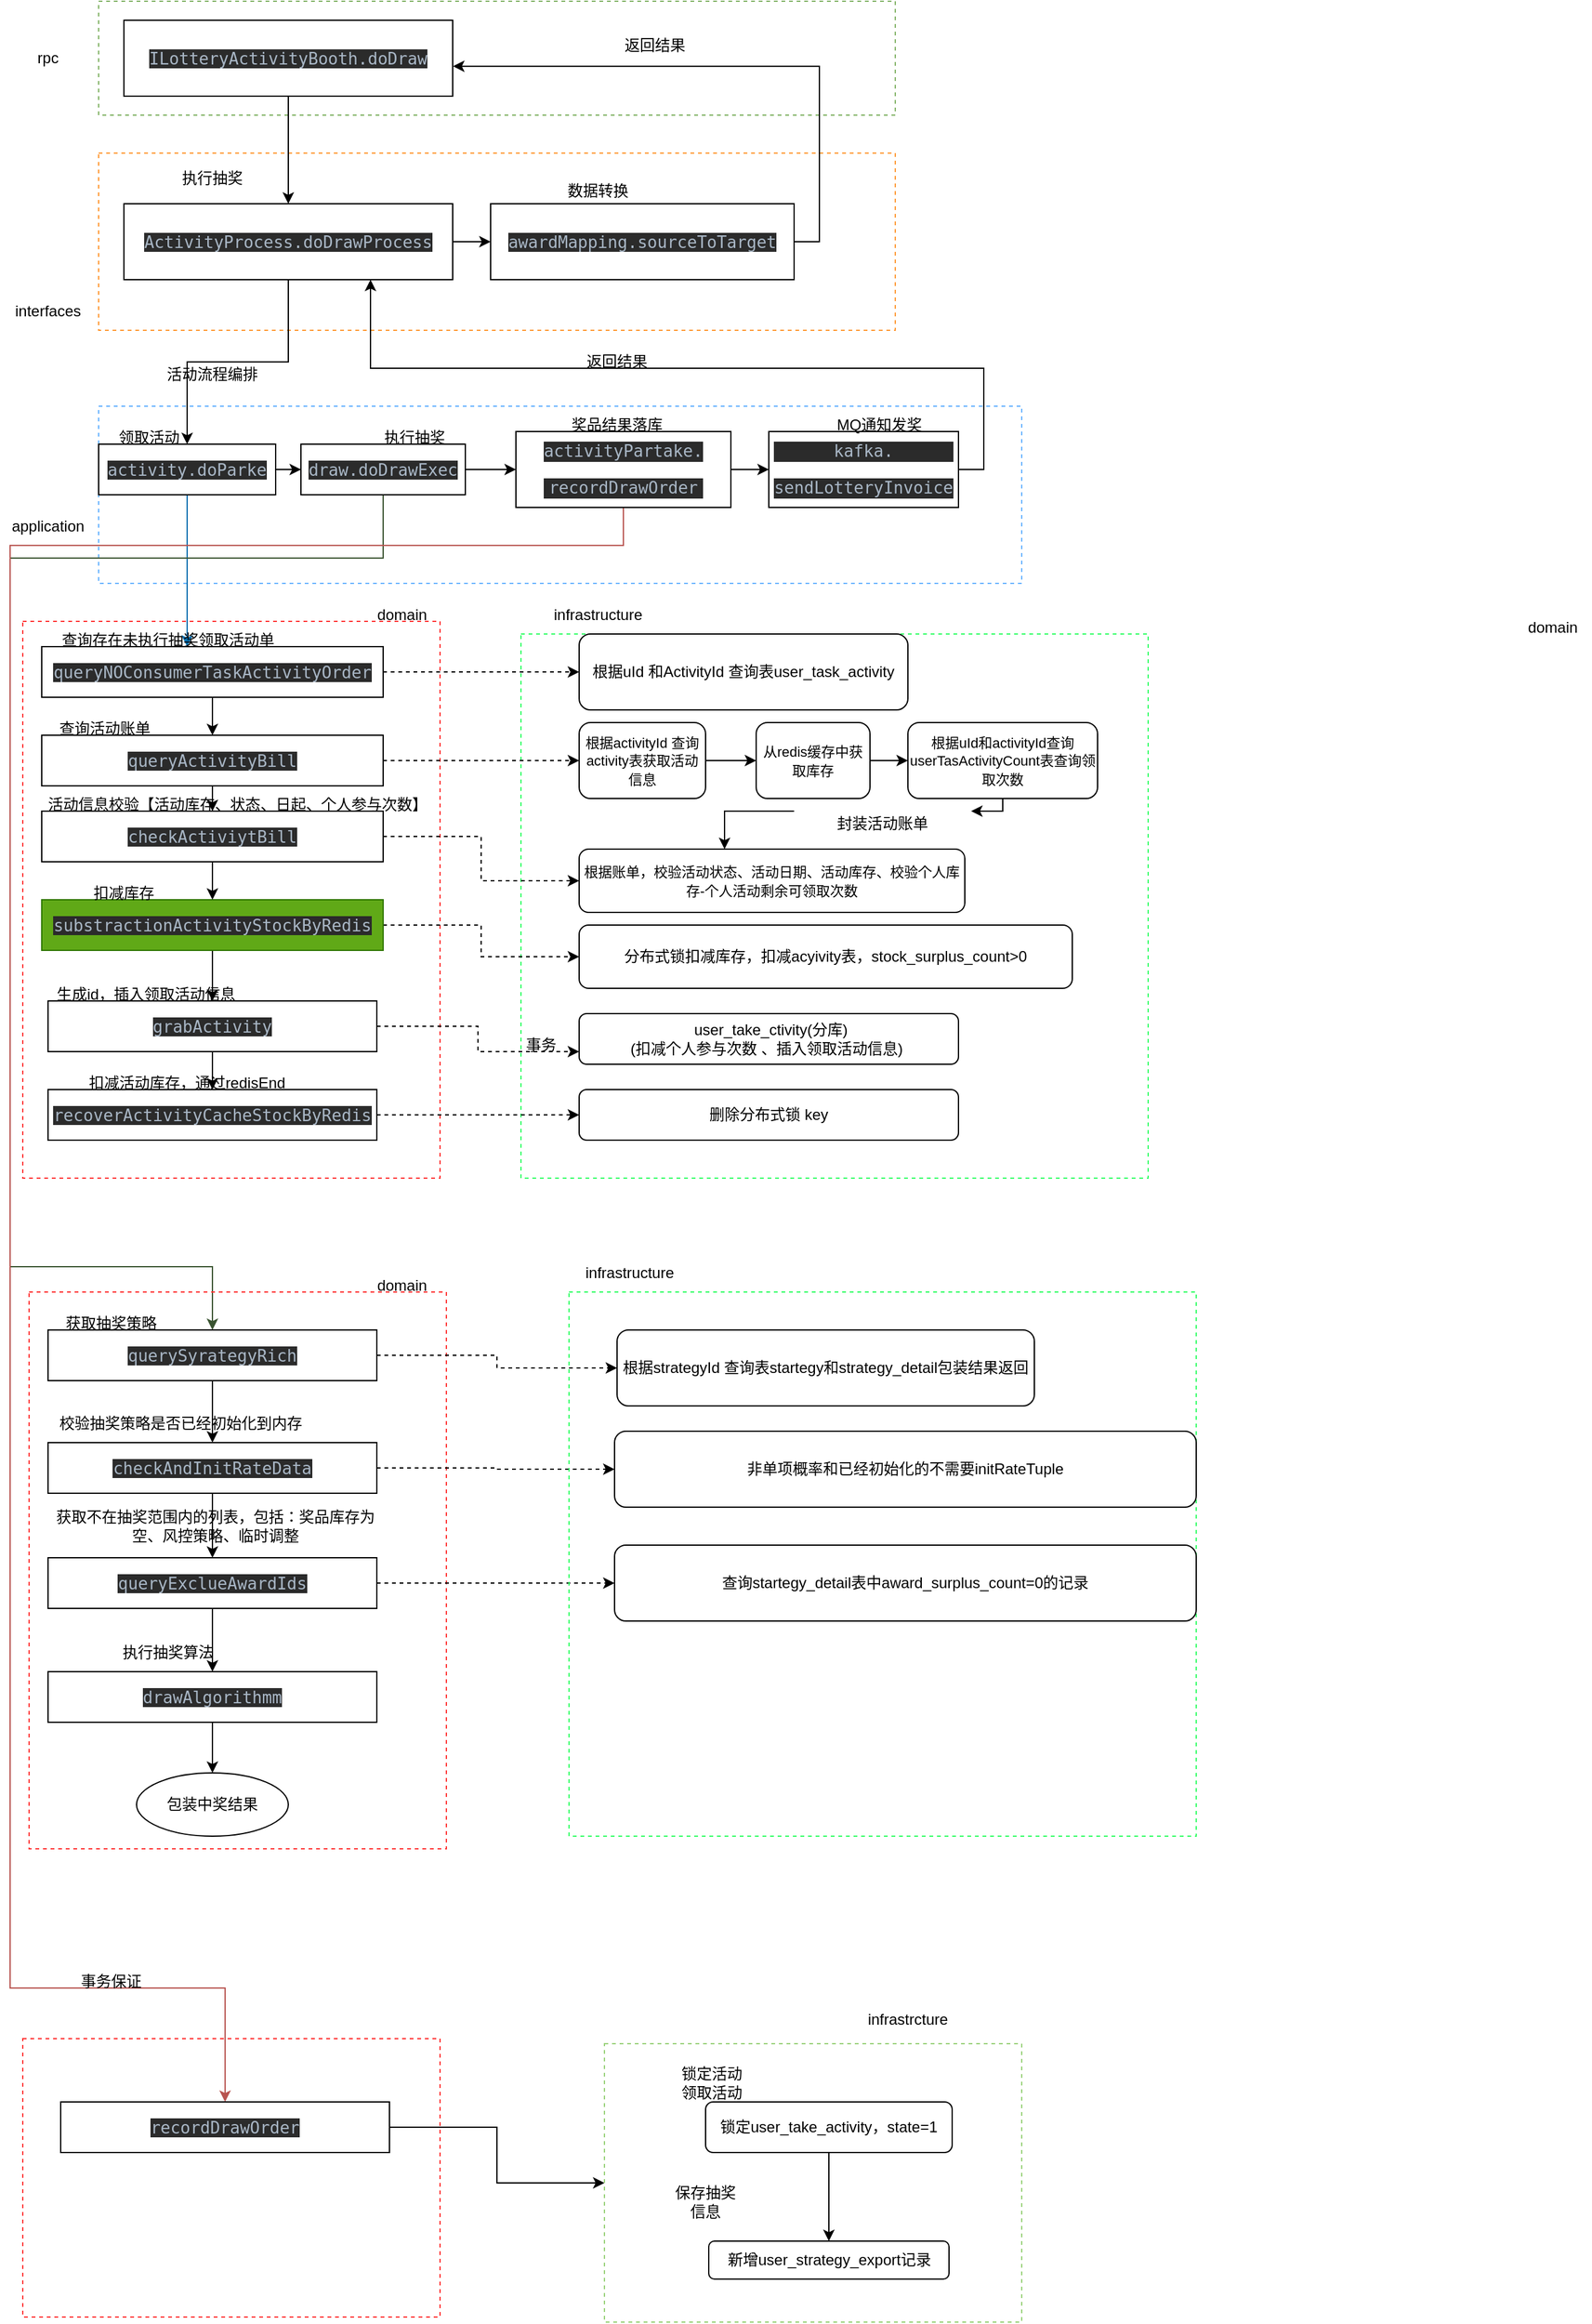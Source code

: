 <mxfile version="21.1.0" type="github">
  <diagram name="Page-1" id="397XtpELp0BZya12UyQO">
    <mxGraphModel dx="1323" dy="637" grid="1" gridSize="10" guides="1" tooltips="1" connect="1" arrows="1" fold="1" page="1" pageScale="1" pageWidth="827" pageHeight="1169" math="0" shadow="0">
      <root>
        <mxCell id="0" />
        <mxCell id="1" parent="0" />
        <mxCell id="pDx0QRTIZcKYgERC59iP-1" value="" style="rounded=0;whiteSpace=wrap;html=1;fillColor=none;dashed=1;strokeColor=#82b366;" parent="1" vertex="1">
          <mxGeometry x="80" y="30" width="630" height="90" as="geometry" />
        </mxCell>
        <mxCell id="pDx0QRTIZcKYgERC59iP-2" value="rpc" style="text;html=1;strokeColor=none;fillColor=none;align=center;verticalAlign=middle;whiteSpace=wrap;rounded=0;" parent="1" vertex="1">
          <mxGeometry x="10" y="60" width="60" height="30" as="geometry" />
        </mxCell>
        <mxCell id="pDx0QRTIZcKYgERC59iP-3" value="" style="rounded=0;whiteSpace=wrap;html=1;fillColor=none;dashed=1;strokeColor=#FF9933;" parent="1" vertex="1">
          <mxGeometry x="80" y="150" width="630" height="140" as="geometry" />
        </mxCell>
        <mxCell id="pDx0QRTIZcKYgERC59iP-4" value="interfaces" style="text;html=1;strokeColor=none;fillColor=none;align=center;verticalAlign=middle;whiteSpace=wrap;rounded=0;" parent="1" vertex="1">
          <mxGeometry x="10" y="260" width="60" height="30" as="geometry" />
        </mxCell>
        <mxCell id="pDx0QRTIZcKYgERC59iP-6" value="" style="rounded=0;whiteSpace=wrap;html=1;fillColor=none;dashed=1;strokeColor=#66B2FF;" parent="1" vertex="1">
          <mxGeometry x="80" y="350" width="730" height="140" as="geometry" />
        </mxCell>
        <mxCell id="pDx0QRTIZcKYgERC59iP-7" value="application" style="text;html=1;strokeColor=none;fillColor=none;align=center;verticalAlign=middle;whiteSpace=wrap;rounded=0;" parent="1" vertex="1">
          <mxGeometry x="10" y="430" width="60" height="30" as="geometry" />
        </mxCell>
        <mxCell id="pDx0QRTIZcKYgERC59iP-8" value="" style="rounded=0;whiteSpace=wrap;html=1;fillColor=none;dashed=1;strokeColor=#ff3333;" parent="1" vertex="1">
          <mxGeometry x="20" y="520" width="330" height="440" as="geometry" />
        </mxCell>
        <mxCell id="pDx0QRTIZcKYgERC59iP-9" value="domain" style="text;html=1;strokeColor=none;fillColor=none;align=center;verticalAlign=middle;whiteSpace=wrap;rounded=0;" parent="1" vertex="1">
          <mxGeometry x="290" y="500" width="60" height="30" as="geometry" />
        </mxCell>
        <mxCell id="pDx0QRTIZcKYgERC59iP-10" value="" style="rounded=0;whiteSpace=wrap;html=1;fillColor=none;dashed=1;strokeColor=#33ff66;" parent="1" vertex="1">
          <mxGeometry x="414" y="530" width="496" height="430" as="geometry" />
        </mxCell>
        <mxCell id="pDx0QRTIZcKYgERC59iP-19" value="" style="edgeStyle=orthogonalEdgeStyle;rounded=0;orthogonalLoop=1;jettySize=auto;html=1;" parent="1" source="pDx0QRTIZcKYgERC59iP-12" target="pDx0QRTIZcKYgERC59iP-18" edge="1">
          <mxGeometry relative="1" as="geometry" />
        </mxCell>
        <mxCell id="pDx0QRTIZcKYgERC59iP-28" value="" style="edgeStyle=orthogonalEdgeStyle;rounded=0;orthogonalLoop=1;jettySize=auto;html=1;" parent="1" source="pDx0QRTIZcKYgERC59iP-12" target="pDx0QRTIZcKYgERC59iP-27" edge="1">
          <mxGeometry relative="1" as="geometry" />
        </mxCell>
        <mxCell id="pDx0QRTIZcKYgERC59iP-12" value="&lt;pre style=&quot;border-color: var(--border-color); background-color: rgb(43, 43, 43); color: rgb(169, 183, 198); font-family: &amp;quot;JetBrains Mono&amp;quot;, monospace; font-size: 9.8pt;&quot;&gt;ActivityProcess.doDrawProcess&lt;/pre&gt;" style="rounded=0;whiteSpace=wrap;html=1;" parent="1" vertex="1">
          <mxGeometry x="100" y="190" width="260" height="60" as="geometry" />
        </mxCell>
        <mxCell id="pDx0QRTIZcKYgERC59iP-14" style="edgeStyle=orthogonalEdgeStyle;rounded=0;orthogonalLoop=1;jettySize=auto;html=1;" parent="1" source="pDx0QRTIZcKYgERC59iP-13" target="pDx0QRTIZcKYgERC59iP-12" edge="1">
          <mxGeometry relative="1" as="geometry" />
        </mxCell>
        <mxCell id="pDx0QRTIZcKYgERC59iP-13" value="&lt;pre style=&quot;background-color:#2b2b2b;color:#a9b7c6;font-family:&#39;JetBrains Mono&#39;,monospace;font-size:9.8pt;&quot;&gt;ILotteryActivityBooth.doDraw&lt;/pre&gt;" style="rounded=0;whiteSpace=wrap;html=1;" parent="1" vertex="1">
          <mxGeometry x="100" y="45" width="260" height="60" as="geometry" />
        </mxCell>
        <mxCell id="pDx0QRTIZcKYgERC59iP-23" style="edgeStyle=orthogonalEdgeStyle;rounded=0;orthogonalLoop=1;jettySize=auto;html=1;entryX=1.001;entryY=0.606;entryDx=0;entryDy=0;entryPerimeter=0;" parent="1" source="pDx0QRTIZcKYgERC59iP-18" target="pDx0QRTIZcKYgERC59iP-13" edge="1">
          <mxGeometry relative="1" as="geometry">
            <Array as="points">
              <mxPoint x="650" y="220" />
              <mxPoint x="650" y="81" />
            </Array>
          </mxGeometry>
        </mxCell>
        <mxCell id="pDx0QRTIZcKYgERC59iP-18" value="&lt;pre style=&quot;border-color: var(--border-color); background-color: rgb(43, 43, 43); color: rgb(169, 183, 198); font-family: &amp;quot;JetBrains Mono&amp;quot;, monospace; font-size: 9.8pt;&quot;&gt;awardMapping.sourceToTarget&lt;/pre&gt;" style="whiteSpace=wrap;html=1;rounded=0;" parent="1" vertex="1">
          <mxGeometry x="390" y="190" width="240" height="60" as="geometry" />
        </mxCell>
        <mxCell id="pDx0QRTIZcKYgERC59iP-20" value="执行抽奖" style="text;html=1;strokeColor=none;fillColor=none;align=center;verticalAlign=middle;whiteSpace=wrap;rounded=0;" parent="1" vertex="1">
          <mxGeometry x="140" y="160" width="60" height="20" as="geometry" />
        </mxCell>
        <mxCell id="pDx0QRTIZcKYgERC59iP-21" value="数据转换" style="text;html=1;strokeColor=none;fillColor=none;align=center;verticalAlign=middle;whiteSpace=wrap;rounded=0;" parent="1" vertex="1">
          <mxGeometry x="440" y="170" width="70" height="20" as="geometry" />
        </mxCell>
        <mxCell id="pDx0QRTIZcKYgERC59iP-24" value="返回结果" style="text;html=1;strokeColor=none;fillColor=none;align=center;verticalAlign=middle;whiteSpace=wrap;rounded=0;" parent="1" vertex="1">
          <mxGeometry x="490" y="50" width="60" height="30" as="geometry" />
        </mxCell>
        <mxCell id="pDx0QRTIZcKYgERC59iP-31" value="" style="edgeStyle=orthogonalEdgeStyle;rounded=0;orthogonalLoop=1;jettySize=auto;html=1;" parent="1" source="pDx0QRTIZcKYgERC59iP-27" target="pDx0QRTIZcKYgERC59iP-30" edge="1">
          <mxGeometry relative="1" as="geometry" />
        </mxCell>
        <mxCell id="pDx0QRTIZcKYgERC59iP-55" style="edgeStyle=orthogonalEdgeStyle;rounded=0;orthogonalLoop=1;jettySize=auto;html=1;fillColor=#1ba1e2;strokeColor=#006EAF;" parent="1" source="pDx0QRTIZcKYgERC59iP-27" target="pDx0QRTIZcKYgERC59iP-54" edge="1">
          <mxGeometry relative="1" as="geometry">
            <Array as="points">
              <mxPoint x="150" y="510" />
              <mxPoint x="150" y="510" />
            </Array>
          </mxGeometry>
        </mxCell>
        <mxCell id="pDx0QRTIZcKYgERC59iP-27" value="&lt;pre style=&quot;border-color: var(--border-color); background-color: rgb(43, 43, 43); color: rgb(169, 183, 198); font-family: &amp;quot;JetBrains Mono&amp;quot;, monospace; font-size: 9.8pt;&quot;&gt;activity.doParke&lt;/pre&gt;" style="whiteSpace=wrap;html=1;rounded=0;" parent="1" vertex="1">
          <mxGeometry x="80" y="380" width="140" height="40" as="geometry" />
        </mxCell>
        <mxCell id="pDx0QRTIZcKYgERC59iP-29" value="活动流程编排" style="text;html=1;strokeColor=none;fillColor=none;align=center;verticalAlign=middle;whiteSpace=wrap;rounded=0;" parent="1" vertex="1">
          <mxGeometry x="60" y="310" width="220" height="30" as="geometry" />
        </mxCell>
        <mxCell id="pDx0QRTIZcKYgERC59iP-35" value="" style="edgeStyle=orthogonalEdgeStyle;rounded=0;orthogonalLoop=1;jettySize=auto;html=1;" parent="1" source="pDx0QRTIZcKYgERC59iP-30" target="pDx0QRTIZcKYgERC59iP-34" edge="1">
          <mxGeometry relative="1" as="geometry" />
        </mxCell>
        <mxCell id="pDx0QRTIZcKYgERC59iP-111" style="edgeStyle=orthogonalEdgeStyle;rounded=0;orthogonalLoop=1;jettySize=auto;html=1;fillColor=#6d8764;strokeColor=#3A5431;entryX=0.5;entryY=0;entryDx=0;entryDy=0;" parent="1" source="pDx0QRTIZcKYgERC59iP-30" target="pDx0QRTIZcKYgERC59iP-115" edge="1">
          <mxGeometry relative="1" as="geometry">
            <mxPoint x="170" y="1050" as="targetPoint" />
            <Array as="points">
              <mxPoint x="305" y="470" />
              <mxPoint x="10" y="470" />
              <mxPoint x="10" y="1030" />
              <mxPoint x="170" y="1030" />
            </Array>
          </mxGeometry>
        </mxCell>
        <mxCell id="pDx0QRTIZcKYgERC59iP-30" value="&lt;pre style=&quot;border-color: var(--border-color); background-color: rgb(43, 43, 43); color: rgb(169, 183, 198); font-family: &amp;quot;JetBrains Mono&amp;quot;, monospace; font-size: 9.8pt;&quot;&gt;draw.doDrawExec&lt;/pre&gt;" style="whiteSpace=wrap;html=1;rounded=0;" parent="1" vertex="1">
          <mxGeometry x="240" y="380" width="130" height="40" as="geometry" />
        </mxCell>
        <mxCell id="pDx0QRTIZcKYgERC59iP-37" value="" style="edgeStyle=orthogonalEdgeStyle;rounded=0;orthogonalLoop=1;jettySize=auto;html=1;" parent="1" source="pDx0QRTIZcKYgERC59iP-34" target="pDx0QRTIZcKYgERC59iP-36" edge="1">
          <mxGeometry relative="1" as="geometry" />
        </mxCell>
        <mxCell id="pDx0QRTIZcKYgERC59iP-133" style="edgeStyle=orthogonalEdgeStyle;rounded=0;orthogonalLoop=1;jettySize=auto;html=1;fillColor=#f8cecc;gradientColor=#ea6b66;strokeColor=#b85450;entryX=0.5;entryY=0;entryDx=0;entryDy=0;" parent="1" source="pDx0QRTIZcKYgERC59iP-34" target="pDx0QRTIZcKYgERC59iP-135" edge="1">
          <mxGeometry relative="1" as="geometry">
            <mxPoint x="200" y="1650" as="targetPoint" />
            <Array as="points">
              <mxPoint x="495" y="460" />
              <mxPoint x="10" y="460" />
              <mxPoint x="10" y="1600" />
              <mxPoint x="180" y="1600" />
              <mxPoint x="180" y="1670" />
            </Array>
          </mxGeometry>
        </mxCell>
        <mxCell id="pDx0QRTIZcKYgERC59iP-34" value="&lt;pre style=&quot;border-color: var(--border-color); background-color: rgb(43, 43, 43); color: rgb(169, 183, 198); font-family: &amp;quot;JetBrains Mono&amp;quot;, monospace; font-size: 9.8pt;&quot;&gt;activityPartake.&lt;/pre&gt;&lt;pre style=&quot;border-color: var(--border-color); background-color: rgb(43, 43, 43); color: rgb(169, 183, 198); font-family: &amp;quot;JetBrains Mono&amp;quot;, monospace; font-size: 9.8pt;&quot;&gt;recordDrawOrder&lt;/pre&gt;" style="whiteSpace=wrap;html=1;rounded=0;" parent="1" vertex="1">
          <mxGeometry x="410" y="370" width="170" height="60" as="geometry" />
        </mxCell>
        <mxCell id="pDx0QRTIZcKYgERC59iP-39" style="edgeStyle=orthogonalEdgeStyle;rounded=0;orthogonalLoop=1;jettySize=auto;html=1;entryX=0.75;entryY=1;entryDx=0;entryDy=0;" parent="1" source="pDx0QRTIZcKYgERC59iP-36" target="pDx0QRTIZcKYgERC59iP-12" edge="1">
          <mxGeometry relative="1" as="geometry">
            <Array as="points">
              <mxPoint x="780" y="400" />
              <mxPoint x="780" y="320" />
              <mxPoint x="295" y="320" />
            </Array>
          </mxGeometry>
        </mxCell>
        <mxCell id="pDx0QRTIZcKYgERC59iP-36" value="&lt;pre style=&quot;border-color: var(--border-color); background-color: rgb(43, 43, 43); color: rgb(169, 183, 198); font-family: &amp;quot;JetBrains Mono&amp;quot;, monospace; font-size: 9.8pt;&quot;&gt;kafka.&lt;/pre&gt;&lt;pre style=&quot;border-color: var(--border-color); background-color: rgb(43, 43, 43); color: rgb(169, 183, 198); font-family: &amp;quot;JetBrains Mono&amp;quot;, monospace; font-size: 9.8pt;&quot;&gt;sendLotteryInvoice&lt;/pre&gt;" style="whiteSpace=wrap;html=1;rounded=0;" parent="1" vertex="1">
          <mxGeometry x="610" y="370" width="150" height="60" as="geometry" />
        </mxCell>
        <mxCell id="pDx0QRTIZcKYgERC59iP-41" value="返回结果" style="text;html=1;strokeColor=none;fillColor=none;align=center;verticalAlign=middle;whiteSpace=wrap;rounded=0;" parent="1" vertex="1">
          <mxGeometry x="460" y="300" width="60" height="30" as="geometry" />
        </mxCell>
        <mxCell id="pDx0QRTIZcKYgERC59iP-42" value="领取活动" style="text;html=1;strokeColor=none;fillColor=none;align=center;verticalAlign=middle;whiteSpace=wrap;rounded=0;" parent="1" vertex="1">
          <mxGeometry x="90" y="360" width="60" height="30" as="geometry" />
        </mxCell>
        <mxCell id="pDx0QRTIZcKYgERC59iP-43" value="执行抽奖" style="text;html=1;strokeColor=none;fillColor=none;align=center;verticalAlign=middle;whiteSpace=wrap;rounded=0;" parent="1" vertex="1">
          <mxGeometry x="300" y="360" width="60" height="30" as="geometry" />
        </mxCell>
        <mxCell id="pDx0QRTIZcKYgERC59iP-44" value="奖品结果落库" style="text;html=1;strokeColor=none;fillColor=none;align=center;verticalAlign=middle;whiteSpace=wrap;rounded=0;" parent="1" vertex="1">
          <mxGeometry x="440" y="350" width="100" height="30" as="geometry" />
        </mxCell>
        <mxCell id="pDx0QRTIZcKYgERC59iP-45" value="MQ通知发奖" style="text;html=1;strokeColor=none;fillColor=none;align=center;verticalAlign=middle;whiteSpace=wrap;rounded=0;" parent="1" vertex="1">
          <mxGeometry x="655" y="350" width="85" height="30" as="geometry" />
        </mxCell>
        <mxCell id="pDx0QRTIZcKYgERC59iP-61" style="edgeStyle=orthogonalEdgeStyle;rounded=0;orthogonalLoop=1;jettySize=auto;html=1;entryX=0.5;entryY=0;entryDx=0;entryDy=0;" parent="1" source="pDx0QRTIZcKYgERC59iP-54" target="pDx0QRTIZcKYgERC59iP-56" edge="1">
          <mxGeometry relative="1" as="geometry" />
        </mxCell>
        <mxCell id="pDx0QRTIZcKYgERC59iP-84" style="edgeStyle=orthogonalEdgeStyle;rounded=0;orthogonalLoop=1;jettySize=auto;html=1;entryX=0;entryY=0.5;entryDx=0;entryDy=0;dashed=1;" parent="1" source="pDx0QRTIZcKYgERC59iP-54" target="pDx0QRTIZcKYgERC59iP-83" edge="1">
          <mxGeometry relative="1" as="geometry" />
        </mxCell>
        <mxCell id="pDx0QRTIZcKYgERC59iP-54" value="&lt;pre style=&quot;border-color: var(--border-color); background-color: rgb(43, 43, 43); color: rgb(169, 183, 198); font-family: &amp;quot;JetBrains Mono&amp;quot;, monospace; font-size: 9.8pt;&quot;&gt;queryNOConsumerTaskActivityOrder&lt;/pre&gt;" style="rounded=0;whiteSpace=wrap;html=1;" parent="1" vertex="1">
          <mxGeometry x="35" y="540" width="270" height="40" as="geometry" />
        </mxCell>
        <mxCell id="pDx0QRTIZcKYgERC59iP-66" style="edgeStyle=orthogonalEdgeStyle;rounded=0;orthogonalLoop=1;jettySize=auto;html=1;entryX=0.5;entryY=0;entryDx=0;entryDy=0;" parent="1" source="pDx0QRTIZcKYgERC59iP-56" target="pDx0QRTIZcKYgERC59iP-58" edge="1">
          <mxGeometry relative="1" as="geometry" />
        </mxCell>
        <mxCell id="pDx0QRTIZcKYgERC59iP-86" style="edgeStyle=orthogonalEdgeStyle;rounded=0;orthogonalLoop=1;jettySize=auto;html=1;entryX=0;entryY=0.5;entryDx=0;entryDy=0;dashed=1;" parent="1" source="pDx0QRTIZcKYgERC59iP-56" target="pDx0QRTIZcKYgERC59iP-85" edge="1">
          <mxGeometry relative="1" as="geometry" />
        </mxCell>
        <mxCell id="pDx0QRTIZcKYgERC59iP-56" value="&lt;pre style=&quot;border-color: var(--border-color); background-color: rgb(43, 43, 43); color: rgb(169, 183, 198); font-family: &amp;quot;JetBrains Mono&amp;quot;, monospace; font-size: 9.8pt;&quot;&gt;queryActivityBill&lt;/pre&gt;" style="rounded=0;whiteSpace=wrap;html=1;" parent="1" vertex="1">
          <mxGeometry x="35" y="610" width="270" height="40" as="geometry" />
        </mxCell>
        <mxCell id="pDx0QRTIZcKYgERC59iP-73" value="" style="edgeStyle=orthogonalEdgeStyle;rounded=0;orthogonalLoop=1;jettySize=auto;html=1;" parent="1" source="pDx0QRTIZcKYgERC59iP-57" target="pDx0QRTIZcKYgERC59iP-72" edge="1">
          <mxGeometry relative="1" as="geometry" />
        </mxCell>
        <mxCell id="pDx0QRTIZcKYgERC59iP-101" style="edgeStyle=orthogonalEdgeStyle;rounded=0;orthogonalLoop=1;jettySize=auto;html=1;dashed=1;" parent="1" source="pDx0QRTIZcKYgERC59iP-57" target="pDx0QRTIZcKYgERC59iP-100" edge="1">
          <mxGeometry relative="1" as="geometry" />
        </mxCell>
        <mxCell id="pDx0QRTIZcKYgERC59iP-57" value="&lt;pre style=&quot;border-color: var(--border-color); background-color: rgb(43, 43, 43); color: rgb(169, 183, 198); font-family: &amp;quot;JetBrains Mono&amp;quot;, monospace; font-size: 9.8pt;&quot;&gt;&lt;pre style=&quot;border-color: var(--border-color); font-family: &amp;quot;JetBrains Mono&amp;quot;, monospace; font-size: 9.8pt;&quot;&gt;substractionActivityStockByRedis&lt;/pre&gt;&lt;/pre&gt;" style="rounded=0;whiteSpace=wrap;html=1;fillColor=#60a917;fontColor=#ffffff;strokeColor=#2D7600;" parent="1" vertex="1">
          <mxGeometry x="35" y="740" width="270" height="40" as="geometry" />
        </mxCell>
        <mxCell id="pDx0QRTIZcKYgERC59iP-67" value="" style="edgeStyle=orthogonalEdgeStyle;rounded=0;orthogonalLoop=1;jettySize=auto;html=1;" parent="1" source="pDx0QRTIZcKYgERC59iP-58" target="pDx0QRTIZcKYgERC59iP-57" edge="1">
          <mxGeometry relative="1" as="geometry" />
        </mxCell>
        <mxCell id="pDx0QRTIZcKYgERC59iP-95" style="edgeStyle=orthogonalEdgeStyle;rounded=0;orthogonalLoop=1;jettySize=auto;html=1;entryX=0;entryY=0.5;entryDx=0;entryDy=0;dashed=1;" parent="1" source="pDx0QRTIZcKYgERC59iP-58" target="pDx0QRTIZcKYgERC59iP-94" edge="1">
          <mxGeometry relative="1" as="geometry" />
        </mxCell>
        <mxCell id="pDx0QRTIZcKYgERC59iP-58" value="&lt;pre style=&quot;border-color: var(--border-color); background-color: rgb(43, 43, 43); color: rgb(169, 183, 198); font-family: &amp;quot;JetBrains Mono&amp;quot;, monospace; font-size: 9.8pt;&quot;&gt;checkActiviytBill&lt;/pre&gt;" style="rounded=0;whiteSpace=wrap;html=1;" parent="1" vertex="1">
          <mxGeometry x="35" y="670" width="270" height="40" as="geometry" />
        </mxCell>
        <mxCell id="pDx0QRTIZcKYgERC59iP-68" value="查询存在未执行抽奖领取活动单" style="text;html=1;strokeColor=none;fillColor=none;align=center;verticalAlign=middle;whiteSpace=wrap;rounded=0;" parent="1" vertex="1">
          <mxGeometry x="50" y="520" width="170" height="30" as="geometry" />
        </mxCell>
        <mxCell id="pDx0QRTIZcKYgERC59iP-69" value="查询活动账单" style="text;html=1;strokeColor=none;fillColor=none;align=center;verticalAlign=middle;whiteSpace=wrap;rounded=0;" parent="1" vertex="1">
          <mxGeometry x="30" y="590" width="110" height="30" as="geometry" />
        </mxCell>
        <mxCell id="pDx0QRTIZcKYgERC59iP-70" value="活动信息校验【活动库存、状态、日起、个人参与次数】" style="text;html=1;strokeColor=none;fillColor=none;align=center;verticalAlign=middle;whiteSpace=wrap;rounded=0;" parent="1" vertex="1">
          <mxGeometry x="30" y="650" width="320" height="30" as="geometry" />
        </mxCell>
        <mxCell id="pDx0QRTIZcKYgERC59iP-71" value="扣减库存" style="text;html=1;strokeColor=none;fillColor=none;align=center;verticalAlign=middle;whiteSpace=wrap;rounded=0;" parent="1" vertex="1">
          <mxGeometry x="70" y="720" width="60" height="30" as="geometry" />
        </mxCell>
        <mxCell id="pDx0QRTIZcKYgERC59iP-76" value="" style="edgeStyle=orthogonalEdgeStyle;rounded=0;orthogonalLoop=1;jettySize=auto;html=1;" parent="1" source="pDx0QRTIZcKYgERC59iP-72" target="pDx0QRTIZcKYgERC59iP-75" edge="1">
          <mxGeometry relative="1" as="geometry" />
        </mxCell>
        <mxCell id="pDx0QRTIZcKYgERC59iP-104" style="edgeStyle=orthogonalEdgeStyle;rounded=0;orthogonalLoop=1;jettySize=auto;html=1;entryX=0;entryY=0.75;entryDx=0;entryDy=0;dashed=1;" parent="1" source="pDx0QRTIZcKYgERC59iP-72" target="pDx0QRTIZcKYgERC59iP-103" edge="1">
          <mxGeometry relative="1" as="geometry" />
        </mxCell>
        <mxCell id="pDx0QRTIZcKYgERC59iP-72" value="&lt;pre style=&quot;border-color: var(--border-color); color: rgb(169, 183, 198); font-size: 9.8pt; font-family: &amp;quot;JetBrains Mono&amp;quot;, monospace;&quot;&gt;&lt;pre style=&quot;border-color: var(--border-color); background-color: rgb(43, 43, 43); font-family: &amp;quot;JetBrains Mono&amp;quot;, monospace; font-size: 9.8pt;&quot;&gt;grabActivity&lt;/pre&gt;&lt;/pre&gt;" style="whiteSpace=wrap;html=1;rounded=0;" parent="1" vertex="1">
          <mxGeometry x="40" y="820" width="260" height="40" as="geometry" />
        </mxCell>
        <mxCell id="pDx0QRTIZcKYgERC59iP-74" value="生成id，插入领取活动信息" style="text;html=1;strokeColor=none;fillColor=none;align=center;verticalAlign=middle;whiteSpace=wrap;rounded=0;" parent="1" vertex="1">
          <mxGeometry x="35" y="800" width="165" height="30" as="geometry" />
        </mxCell>
        <mxCell id="pDx0QRTIZcKYgERC59iP-107" style="edgeStyle=orthogonalEdgeStyle;rounded=0;orthogonalLoop=1;jettySize=auto;html=1;dashed=1;" parent="1" source="pDx0QRTIZcKYgERC59iP-75" target="pDx0QRTIZcKYgERC59iP-106" edge="1">
          <mxGeometry relative="1" as="geometry" />
        </mxCell>
        <mxCell id="pDx0QRTIZcKYgERC59iP-75" value="&lt;pre style=&quot;border-color: var(--border-color); color: rgb(169, 183, 198); font-size: 9.8pt; font-style: normal; font-variant-ligatures: normal; font-variant-caps: normal; font-weight: 400; letter-spacing: normal; orphans: 2; text-align: center; text-indent: 0px; text-transform: none; widows: 2; word-spacing: 0px; -webkit-text-stroke-width: 0px; text-decoration-thickness: initial; text-decoration-style: initial; text-decoration-color: initial; background-color: rgb(43, 43, 43); font-family: &amp;quot;JetBrains Mono&amp;quot;, monospace;&quot;&gt;recoverActivityCacheStockByRedis&lt;/pre&gt;" style="whiteSpace=wrap;html=1;rounded=0;" parent="1" vertex="1">
          <mxGeometry x="40" y="890" width="260" height="40" as="geometry" />
        </mxCell>
        <mxCell id="pDx0QRTIZcKYgERC59iP-77" value="扣减活动库存，通过redisEnd" style="text;html=1;strokeColor=none;fillColor=none;align=center;verticalAlign=middle;whiteSpace=wrap;rounded=0;" parent="1" vertex="1">
          <mxGeometry x="60" y="870" width="180" height="30" as="geometry" />
        </mxCell>
        <mxCell id="pDx0QRTIZcKYgERC59iP-80" value="infrastructure" style="text;html=1;strokeColor=none;fillColor=none;align=center;verticalAlign=middle;whiteSpace=wrap;rounded=0;" parent="1" vertex="1">
          <mxGeometry x="430" y="500" width="90" height="30" as="geometry" />
        </mxCell>
        <mxCell id="pDx0QRTIZcKYgERC59iP-83" value="根据uId 和ActivityId 查询表user_task_activity" style="rounded=1;whiteSpace=wrap;html=1;" parent="1" vertex="1">
          <mxGeometry x="460" y="530" width="260" height="60" as="geometry" />
        </mxCell>
        <mxCell id="pDx0QRTIZcKYgERC59iP-90" value="" style="edgeStyle=orthogonalEdgeStyle;rounded=0;orthogonalLoop=1;jettySize=auto;html=1;" parent="1" source="pDx0QRTIZcKYgERC59iP-85" target="pDx0QRTIZcKYgERC59iP-87" edge="1">
          <mxGeometry relative="1" as="geometry" />
        </mxCell>
        <mxCell id="pDx0QRTIZcKYgERC59iP-85" value="&lt;span style=&quot;font-size: 11px;&quot;&gt;根据activityId 查询activity表获取活动信息&lt;/span&gt;" style="rounded=1;whiteSpace=wrap;html=1;" parent="1" vertex="1">
          <mxGeometry x="460" y="600" width="100" height="60" as="geometry" />
        </mxCell>
        <mxCell id="pDx0QRTIZcKYgERC59iP-92" value="" style="edgeStyle=orthogonalEdgeStyle;rounded=0;orthogonalLoop=1;jettySize=auto;html=1;" parent="1" source="pDx0QRTIZcKYgERC59iP-87" target="pDx0QRTIZcKYgERC59iP-91" edge="1">
          <mxGeometry relative="1" as="geometry" />
        </mxCell>
        <mxCell id="pDx0QRTIZcKYgERC59iP-87" value="&lt;span style=&quot;font-size: 11px;&quot;&gt;从redis缓存中获取库存&lt;/span&gt;" style="rounded=1;whiteSpace=wrap;html=1;" parent="1" vertex="1">
          <mxGeometry x="600" y="600" width="90" height="60" as="geometry" />
        </mxCell>
        <mxCell id="pDx0QRTIZcKYgERC59iP-96" style="edgeStyle=orthogonalEdgeStyle;rounded=0;orthogonalLoop=1;jettySize=auto;html=1;" parent="1" source="pDx0QRTIZcKYgERC59iP-97" target="pDx0QRTIZcKYgERC59iP-94" edge="1">
          <mxGeometry relative="1" as="geometry">
            <Array as="points">
              <mxPoint x="575" y="670" />
            </Array>
          </mxGeometry>
        </mxCell>
        <mxCell id="pDx0QRTIZcKYgERC59iP-91" value="&lt;span style=&quot;font-size: 11px;&quot;&gt;根据uId和activityId查询userTasActivityCount表查询领取次数&lt;/span&gt;" style="rounded=1;whiteSpace=wrap;html=1;" parent="1" vertex="1">
          <mxGeometry x="720" y="600" width="150" height="60" as="geometry" />
        </mxCell>
        <mxCell id="pDx0QRTIZcKYgERC59iP-94" value="&lt;span style=&quot;font-size: 11px;&quot;&gt;根据账单，校验活动状态、活动日期、活动库存、校验个人库存-个人活动剩余可领取次数&lt;/span&gt;" style="rounded=1;whiteSpace=wrap;html=1;" parent="1" vertex="1">
          <mxGeometry x="460" y="700" width="305" height="50" as="geometry" />
        </mxCell>
        <mxCell id="pDx0QRTIZcKYgERC59iP-98" value="" style="edgeStyle=orthogonalEdgeStyle;rounded=0;orthogonalLoop=1;jettySize=auto;html=1;" parent="1" source="pDx0QRTIZcKYgERC59iP-91" target="pDx0QRTIZcKYgERC59iP-97" edge="1">
          <mxGeometry relative="1" as="geometry">
            <mxPoint x="795" y="660" as="sourcePoint" />
            <mxPoint x="575" y="690" as="targetPoint" />
            <Array as="points">
              <mxPoint x="795" y="670" />
            </Array>
          </mxGeometry>
        </mxCell>
        <mxCell id="pDx0QRTIZcKYgERC59iP-97" value="封装活动账单" style="text;html=1;strokeColor=none;fillColor=none;align=center;verticalAlign=middle;whiteSpace=wrap;rounded=0;" parent="1" vertex="1">
          <mxGeometry x="630" y="670" width="140" height="20" as="geometry" />
        </mxCell>
        <mxCell id="pDx0QRTIZcKYgERC59iP-100" value="分布式锁扣减库存，扣减acyivity表，stock_surplus_count&amp;gt;0" style="rounded=1;whiteSpace=wrap;html=1;" parent="1" vertex="1">
          <mxGeometry x="460" y="760" width="390" height="50" as="geometry" />
        </mxCell>
        <mxCell id="pDx0QRTIZcKYgERC59iP-103" value="&amp;nbsp;user_take_ctivity(分库)&lt;br&gt;(扣减个人参与次数 、插入领取活动信息)&amp;nbsp;" style="rounded=1;whiteSpace=wrap;html=1;" parent="1" vertex="1">
          <mxGeometry x="460" y="830" width="300" height="40" as="geometry" />
        </mxCell>
        <mxCell id="pDx0QRTIZcKYgERC59iP-106" value="删除分布式锁 key" style="rounded=1;whiteSpace=wrap;html=1;" parent="1" vertex="1">
          <mxGeometry x="460" y="890" width="300" height="40" as="geometry" />
        </mxCell>
        <mxCell id="pDx0QRTIZcKYgERC59iP-110" value="" style="rounded=0;whiteSpace=wrap;html=1;fillColor=none;dashed=1;strokeColor=#ff3333;" parent="1" vertex="1">
          <mxGeometry x="25" y="1050" width="330" height="440" as="geometry" />
        </mxCell>
        <mxCell id="pDx0QRTIZcKYgERC59iP-114" value="domain" style="text;html=1;strokeColor=none;fillColor=none;align=center;verticalAlign=middle;whiteSpace=wrap;rounded=0;" parent="1" vertex="1">
          <mxGeometry x="290" y="1030" width="60" height="30" as="geometry" />
        </mxCell>
        <mxCell id="pDx0QRTIZcKYgERC59iP-123" value="" style="edgeStyle=orthogonalEdgeStyle;rounded=0;orthogonalLoop=1;jettySize=auto;html=1;" parent="1" source="pDx0QRTIZcKYgERC59iP-115" target="pDx0QRTIZcKYgERC59iP-117" edge="1">
          <mxGeometry relative="1" as="geometry" />
        </mxCell>
        <mxCell id="eVnzq9drvpG-ZcvxeLdb-4" style="edgeStyle=orthogonalEdgeStyle;rounded=0;orthogonalLoop=1;jettySize=auto;html=1;entryX=0;entryY=0.5;entryDx=0;entryDy=0;dashed=1;" edge="1" parent="1" source="pDx0QRTIZcKYgERC59iP-115" target="eVnzq9drvpG-ZcvxeLdb-3">
          <mxGeometry relative="1" as="geometry" />
        </mxCell>
        <mxCell id="pDx0QRTIZcKYgERC59iP-115" value="&lt;pre style=&quot;border-color: var(--border-color); color: rgb(169, 183, 198); font-size: 9.8pt; font-style: normal; font-variant-ligatures: normal; font-variant-caps: normal; font-weight: 400; letter-spacing: normal; orphans: 2; text-align: center; text-indent: 0px; text-transform: none; widows: 2; word-spacing: 0px; -webkit-text-stroke-width: 0px; text-decoration-thickness: initial; text-decoration-style: initial; text-decoration-color: initial; background-color: rgb(43, 43, 43); font-family: &amp;quot;JetBrains Mono&amp;quot;, monospace;&quot;&gt;querySyrategyRich&lt;/pre&gt;" style="whiteSpace=wrap;html=1;rounded=0;" parent="1" vertex="1">
          <mxGeometry x="40" y="1080" width="260" height="40" as="geometry" />
        </mxCell>
        <mxCell id="pDx0QRTIZcKYgERC59iP-124" value="" style="edgeStyle=orthogonalEdgeStyle;rounded=0;orthogonalLoop=1;jettySize=auto;html=1;" parent="1" source="pDx0QRTIZcKYgERC59iP-117" target="pDx0QRTIZcKYgERC59iP-118" edge="1">
          <mxGeometry relative="1" as="geometry" />
        </mxCell>
        <mxCell id="eVnzq9drvpG-ZcvxeLdb-7" style="edgeStyle=orthogonalEdgeStyle;rounded=0;orthogonalLoop=1;jettySize=auto;html=1;entryX=0;entryY=0.5;entryDx=0;entryDy=0;dashed=1;" edge="1" parent="1" source="pDx0QRTIZcKYgERC59iP-117" target="eVnzq9drvpG-ZcvxeLdb-5">
          <mxGeometry relative="1" as="geometry" />
        </mxCell>
        <mxCell id="pDx0QRTIZcKYgERC59iP-117" value="&lt;pre style=&quot;border-color: var(--border-color); color: rgb(169, 183, 198); font-size: 9.8pt; font-style: normal; font-variant-ligatures: normal; font-variant-caps: normal; font-weight: 400; letter-spacing: normal; orphans: 2; text-align: center; text-indent: 0px; text-transform: none; widows: 2; word-spacing: 0px; -webkit-text-stroke-width: 0px; text-decoration-thickness: initial; text-decoration-style: initial; text-decoration-color: initial; background-color: rgb(43, 43, 43); font-family: &amp;quot;JetBrains Mono&amp;quot;, monospace;&quot;&gt;checkAndInitRateData&lt;/pre&gt;" style="whiteSpace=wrap;html=1;rounded=0;" parent="1" vertex="1">
          <mxGeometry x="40" y="1169" width="260" height="40" as="geometry" />
        </mxCell>
        <mxCell id="pDx0QRTIZcKYgERC59iP-125" value="" style="edgeStyle=orthogonalEdgeStyle;rounded=0;orthogonalLoop=1;jettySize=auto;html=1;" parent="1" source="pDx0QRTIZcKYgERC59iP-118" target="pDx0QRTIZcKYgERC59iP-119" edge="1">
          <mxGeometry relative="1" as="geometry" />
        </mxCell>
        <mxCell id="eVnzq9drvpG-ZcvxeLdb-8" style="edgeStyle=orthogonalEdgeStyle;rounded=0;orthogonalLoop=1;jettySize=auto;html=1;dashed=1;" edge="1" parent="1" source="pDx0QRTIZcKYgERC59iP-118" target="eVnzq9drvpG-ZcvxeLdb-6">
          <mxGeometry relative="1" as="geometry" />
        </mxCell>
        <mxCell id="pDx0QRTIZcKYgERC59iP-118" value="&lt;pre style=&quot;border-color: var(--border-color); color: rgb(169, 183, 198); font-size: 9.8pt; font-style: normal; font-variant-ligatures: normal; font-variant-caps: normal; font-weight: 400; letter-spacing: normal; orphans: 2; text-align: center; text-indent: 0px; text-transform: none; widows: 2; word-spacing: 0px; -webkit-text-stroke-width: 0px; text-decoration-thickness: initial; text-decoration-style: initial; text-decoration-color: initial; background-color: rgb(43, 43, 43); font-family: &amp;quot;JetBrains Mono&amp;quot;, monospace;&quot;&gt;queryExclueAwardIds&lt;/pre&gt;" style="whiteSpace=wrap;html=1;rounded=0;" parent="1" vertex="1">
          <mxGeometry x="40" y="1260" width="260" height="40" as="geometry" />
        </mxCell>
        <mxCell id="pDx0QRTIZcKYgERC59iP-130" value="" style="edgeStyle=orthogonalEdgeStyle;rounded=0;orthogonalLoop=1;jettySize=auto;html=1;" parent="1" source="pDx0QRTIZcKYgERC59iP-119" target="pDx0QRTIZcKYgERC59iP-129" edge="1">
          <mxGeometry relative="1" as="geometry" />
        </mxCell>
        <mxCell id="pDx0QRTIZcKYgERC59iP-119" value="&lt;pre style=&quot;border-color: var(--border-color); color: rgb(169, 183, 198); font-size: 9.8pt; font-style: normal; font-variant-ligatures: normal; font-variant-caps: normal; font-weight: 400; letter-spacing: normal; orphans: 2; text-align: center; text-indent: 0px; text-transform: none; widows: 2; word-spacing: 0px; -webkit-text-stroke-width: 0px; text-decoration-thickness: initial; text-decoration-style: initial; text-decoration-color: initial; background-color: rgb(43, 43, 43); font-family: &amp;quot;JetBrains Mono&amp;quot;, monospace;&quot;&gt;drawAlgorithmm&lt;/pre&gt;" style="whiteSpace=wrap;html=1;rounded=0;" parent="1" vertex="1">
          <mxGeometry x="40" y="1350" width="260" height="40" as="geometry" />
        </mxCell>
        <mxCell id="pDx0QRTIZcKYgERC59iP-120" value="获取抽奖策略" style="text;html=1;strokeColor=none;fillColor=none;align=center;verticalAlign=middle;whiteSpace=wrap;rounded=0;" parent="1" vertex="1">
          <mxGeometry x="35" y="1060" width="110" height="30" as="geometry" />
        </mxCell>
        <mxCell id="pDx0QRTIZcKYgERC59iP-122" value="校验抽奖策略是否已经初始化到内存" style="text;html=1;strokeColor=none;fillColor=none;align=center;verticalAlign=middle;whiteSpace=wrap;rounded=0;" parent="1" vertex="1">
          <mxGeometry x="30" y="1139" width="230" height="30" as="geometry" />
        </mxCell>
        <mxCell id="pDx0QRTIZcKYgERC59iP-126" value="获取不在抽奖范围内的列表，包括：奖品库存为空、风控策略、临时调整" style="text;html=1;strokeColor=none;fillColor=none;align=center;verticalAlign=middle;whiteSpace=wrap;rounded=0;" parent="1" vertex="1">
          <mxGeometry x="35" y="1220" width="275" height="30" as="geometry" />
        </mxCell>
        <mxCell id="pDx0QRTIZcKYgERC59iP-127" value="执行抽奖算法" style="text;html=1;strokeColor=none;fillColor=none;align=center;verticalAlign=middle;whiteSpace=wrap;rounded=0;" parent="1" vertex="1">
          <mxGeometry x="70" y="1320" width="130" height="30" as="geometry" />
        </mxCell>
        <mxCell id="pDx0QRTIZcKYgERC59iP-129" value="包装中奖结果" style="ellipse;whiteSpace=wrap;html=1;" parent="1" vertex="1">
          <mxGeometry x="110" y="1430" width="120" height="50" as="geometry" />
        </mxCell>
        <mxCell id="pDx0QRTIZcKYgERC59iP-131" value="" style="rounded=0;whiteSpace=wrap;html=1;fillColor=none;dashed=1;strokeColor=#ff3333;" parent="1" vertex="1">
          <mxGeometry x="20" y="1640" width="330" height="220" as="geometry" />
        </mxCell>
        <mxCell id="pDx0QRTIZcKYgERC59iP-132" value="domain" style="text;html=1;strokeColor=none;fillColor=none;align=center;verticalAlign=middle;whiteSpace=wrap;rounded=0;" parent="1" vertex="1">
          <mxGeometry x="1200" y="510" width="60" height="30" as="geometry" />
        </mxCell>
        <mxCell id="pDx0QRTIZcKYgERC59iP-151" style="edgeStyle=orthogonalEdgeStyle;rounded=0;orthogonalLoop=1;jettySize=auto;html=1;" parent="1" source="pDx0QRTIZcKYgERC59iP-135" target="pDx0QRTIZcKYgERC59iP-145" edge="1">
          <mxGeometry relative="1" as="geometry" />
        </mxCell>
        <mxCell id="pDx0QRTIZcKYgERC59iP-135" value="&lt;pre style=&quot;border-color: var(--border-color); color: rgb(169, 183, 198); font-size: 9.8pt; font-style: normal; font-variant-ligatures: normal; font-variant-caps: normal; font-weight: 400; letter-spacing: normal; orphans: 2; text-align: center; text-indent: 0px; text-transform: none; widows: 2; word-spacing: 0px; -webkit-text-stroke-width: 0px; text-decoration-thickness: initial; text-decoration-style: initial; text-decoration-color: initial; background-color: rgb(43, 43, 43); font-family: &amp;quot;JetBrains Mono&amp;quot;, monospace;&quot;&gt;recordDrawOrder&lt;/pre&gt;" style="whiteSpace=wrap;html=1;rounded=0;" parent="1" vertex="1">
          <mxGeometry x="50" y="1690" width="260" height="40" as="geometry" />
        </mxCell>
        <mxCell id="pDx0QRTIZcKYgERC59iP-139" value="infrastrcture" style="text;html=1;strokeColor=none;fillColor=none;align=center;verticalAlign=middle;whiteSpace=wrap;rounded=0;" parent="1" vertex="1">
          <mxGeometry x="690" y="1610" width="60" height="30" as="geometry" />
        </mxCell>
        <mxCell id="pDx0QRTIZcKYgERC59iP-140" value="事务保证" style="text;html=1;strokeColor=none;fillColor=none;align=center;verticalAlign=middle;whiteSpace=wrap;rounded=0;" parent="1" vertex="1">
          <mxGeometry x="60" y="1580" width="60" height="30" as="geometry" />
        </mxCell>
        <mxCell id="pDx0QRTIZcKYgERC59iP-144" value="事务" style="text;html=1;strokeColor=none;fillColor=none;align=center;verticalAlign=middle;whiteSpace=wrap;rounded=0;" parent="1" vertex="1">
          <mxGeometry x="400" y="840" width="60" height="30" as="geometry" />
        </mxCell>
        <mxCell id="pDx0QRTIZcKYgERC59iP-145" value="" style="rounded=0;whiteSpace=wrap;html=1;fillColor=none;dashed=1;strokeColor=#97D077;" parent="1" vertex="1">
          <mxGeometry x="480" y="1644" width="330" height="220" as="geometry" />
        </mxCell>
        <mxCell id="pDx0QRTIZcKYgERC59iP-149" value="锁定活动领取活动" style="text;html=1;strokeColor=none;fillColor=none;align=center;verticalAlign=middle;whiteSpace=wrap;rounded=0;" parent="1" vertex="1">
          <mxGeometry x="535" y="1660" width="60" height="30" as="geometry" />
        </mxCell>
        <mxCell id="pDx0QRTIZcKYgERC59iP-150" value="保存抽奖信息" style="text;html=1;strokeColor=none;fillColor=none;align=center;verticalAlign=middle;whiteSpace=wrap;rounded=0;" parent="1" vertex="1">
          <mxGeometry x="530" y="1754" width="60" height="30" as="geometry" />
        </mxCell>
        <mxCell id="pDx0QRTIZcKYgERC59iP-156" value="" style="edgeStyle=orthogonalEdgeStyle;rounded=0;orthogonalLoop=1;jettySize=auto;html=1;" parent="1" source="pDx0QRTIZcKYgERC59iP-154" target="pDx0QRTIZcKYgERC59iP-155" edge="1">
          <mxGeometry relative="1" as="geometry" />
        </mxCell>
        <mxCell id="pDx0QRTIZcKYgERC59iP-154" value="锁定user_take_activity，state=1" style="rounded=1;whiteSpace=wrap;html=1;" parent="1" vertex="1">
          <mxGeometry x="560" y="1690" width="195" height="40" as="geometry" />
        </mxCell>
        <mxCell id="pDx0QRTIZcKYgERC59iP-155" value="新增user_strategy_export记录" style="whiteSpace=wrap;html=1;rounded=1;" parent="1" vertex="1">
          <mxGeometry x="562.5" y="1800" width="190" height="30" as="geometry" />
        </mxCell>
        <mxCell id="eVnzq9drvpG-ZcvxeLdb-1" value="" style="rounded=0;whiteSpace=wrap;html=1;fillColor=none;dashed=1;strokeColor=#33ff66;" vertex="1" parent="1">
          <mxGeometry x="452" y="1050" width="496" height="430" as="geometry" />
        </mxCell>
        <mxCell id="eVnzq9drvpG-ZcvxeLdb-2" value="infrastructure" style="text;html=1;strokeColor=none;fillColor=none;align=center;verticalAlign=middle;whiteSpace=wrap;rounded=0;" vertex="1" parent="1">
          <mxGeometry x="470" y="1020" width="60" height="30" as="geometry" />
        </mxCell>
        <mxCell id="eVnzq9drvpG-ZcvxeLdb-3" value="根据strategyId 查询表startegy和strategy_detail包装结果返回" style="rounded=1;whiteSpace=wrap;html=1;" vertex="1" parent="1">
          <mxGeometry x="490" y="1080" width="330" height="60" as="geometry" />
        </mxCell>
        <mxCell id="eVnzq9drvpG-ZcvxeLdb-5" value="非单项概率和已经初始化的不需要initRateTuple" style="rounded=1;whiteSpace=wrap;html=1;" vertex="1" parent="1">
          <mxGeometry x="488" y="1160" width="460" height="60" as="geometry" />
        </mxCell>
        <mxCell id="eVnzq9drvpG-ZcvxeLdb-6" value="查询startegy_detail表中award_surplus_count=0的记录" style="rounded=1;whiteSpace=wrap;html=1;" vertex="1" parent="1">
          <mxGeometry x="488" y="1250" width="460" height="60" as="geometry" />
        </mxCell>
      </root>
    </mxGraphModel>
  </diagram>
</mxfile>
